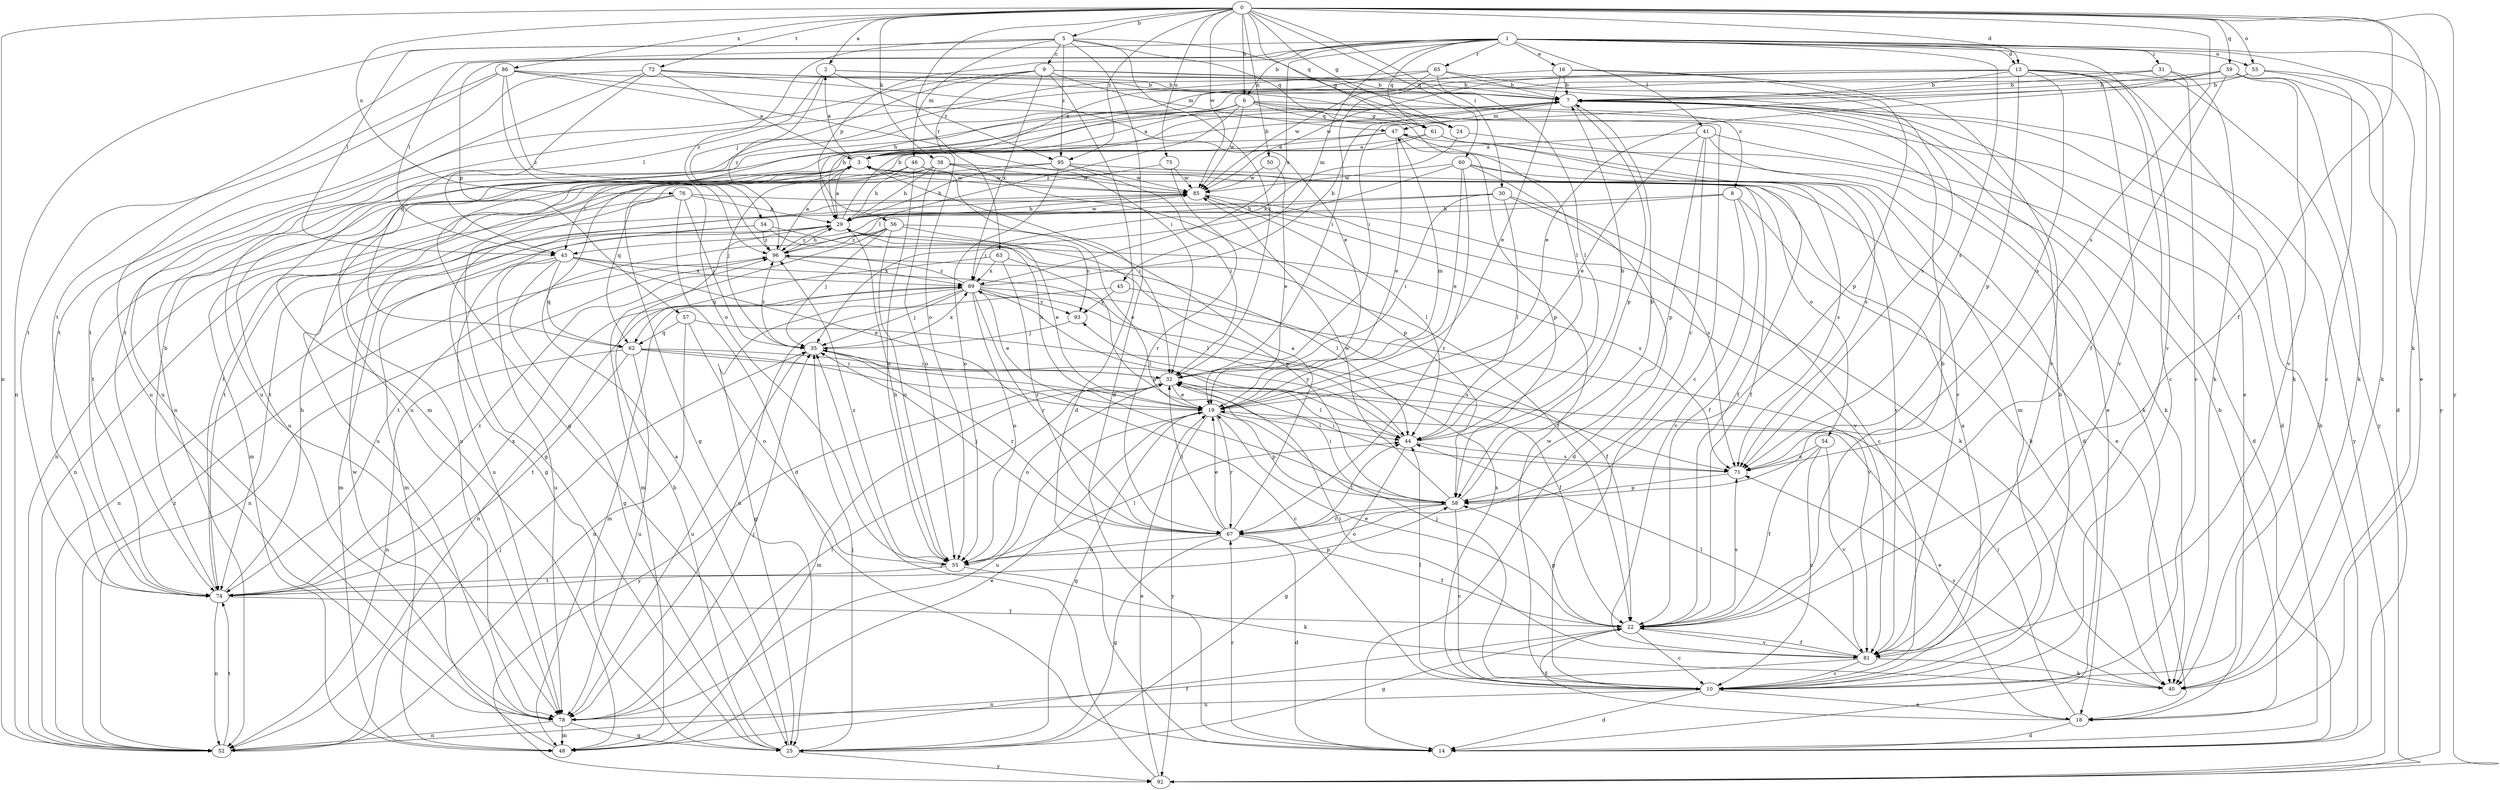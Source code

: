 strict digraph  {
0;
1;
2;
3;
5;
6;
7;
8;
9;
10;
13;
14;
16;
18;
19;
22;
24;
25;
29;
30;
31;
32;
34;
35;
38;
40;
41;
43;
44;
45;
46;
47;
48;
50;
52;
53;
54;
55;
56;
57;
58;
59;
60;
61;
62;
63;
65;
67;
71;
72;
74;
75;
76;
78;
81;
85;
86;
89;
92;
93;
95;
96;
0 -> 2  [label=a];
0 -> 5  [label=b];
0 -> 6  [label=b];
0 -> 13  [label=d];
0 -> 22  [label=f];
0 -> 24  [label=g];
0 -> 30  [label=i];
0 -> 38  [label=k];
0 -> 40  [label=k];
0 -> 50  [label=n];
0 -> 52  [label=n];
0 -> 53  [label=o];
0 -> 59  [label=q];
0 -> 60  [label=q];
0 -> 61  [label=q];
0 -> 63  [label=r];
0 -> 71  [label=s];
0 -> 72  [label=t];
0 -> 75  [label=u];
0 -> 76  [label=u];
0 -> 85  [label=w];
0 -> 86  [label=x];
0 -> 92  [label=y];
0 -> 95  [label=z];
1 -> 6  [label=b];
1 -> 13  [label=d];
1 -> 16  [label=e];
1 -> 18  [label=e];
1 -> 31  [label=i];
1 -> 41  [label=l];
1 -> 43  [label=l];
1 -> 45  [label=m];
1 -> 53  [label=o];
1 -> 56  [label=p];
1 -> 57  [label=p];
1 -> 61  [label=q];
1 -> 65  [label=r];
1 -> 71  [label=s];
1 -> 74  [label=t];
1 -> 81  [label=v];
1 -> 89  [label=x];
1 -> 92  [label=y];
2 -> 7  [label=b];
2 -> 8  [label=c];
2 -> 34  [label=j];
2 -> 43  [label=l];
2 -> 95  [label=z];
3 -> 2  [label=a];
3 -> 7  [label=b];
3 -> 18  [label=e];
3 -> 35  [label=j];
3 -> 43  [label=l];
3 -> 54  [label=o];
3 -> 74  [label=t];
3 -> 78  [label=u];
3 -> 85  [label=w];
5 -> 9  [label=c];
5 -> 14  [label=d];
5 -> 24  [label=g];
5 -> 32  [label=i];
5 -> 43  [label=l];
5 -> 46  [label=m];
5 -> 52  [label=n];
5 -> 61  [label=q];
5 -> 95  [label=z];
5 -> 96  [label=z];
6 -> 3  [label=a];
6 -> 14  [label=d];
6 -> 18  [label=e];
6 -> 24  [label=g];
6 -> 25  [label=g];
6 -> 29  [label=h];
6 -> 61  [label=q];
6 -> 85  [label=w];
6 -> 96  [label=z];
7 -> 47  [label=m];
7 -> 58  [label=p];
7 -> 78  [label=u];
7 -> 92  [label=y];
8 -> 22  [label=f];
8 -> 29  [label=h];
8 -> 40  [label=k];
8 -> 43  [label=l];
8 -> 81  [label=v];
9 -> 7  [label=b];
9 -> 14  [label=d];
9 -> 18  [label=e];
9 -> 47  [label=m];
9 -> 55  [label=o];
9 -> 74  [label=t];
9 -> 89  [label=x];
9 -> 96  [label=z];
10 -> 3  [label=a];
10 -> 7  [label=b];
10 -> 14  [label=d];
10 -> 18  [label=e];
10 -> 35  [label=j];
10 -> 44  [label=l];
10 -> 47  [label=m];
10 -> 78  [label=u];
10 -> 85  [label=w];
10 -> 89  [label=x];
13 -> 7  [label=b];
13 -> 10  [label=c];
13 -> 29  [label=h];
13 -> 40  [label=k];
13 -> 58  [label=p];
13 -> 71  [label=s];
13 -> 74  [label=t];
13 -> 81  [label=v];
13 -> 85  [label=w];
13 -> 92  [label=y];
14 -> 7  [label=b];
14 -> 67  [label=r];
16 -> 7  [label=b];
16 -> 19  [label=e];
16 -> 32  [label=i];
16 -> 58  [label=p];
16 -> 81  [label=v];
18 -> 7  [label=b];
18 -> 14  [label=d];
18 -> 19  [label=e];
18 -> 22  [label=f];
18 -> 32  [label=i];
19 -> 25  [label=g];
19 -> 29  [label=h];
19 -> 44  [label=l];
19 -> 47  [label=m];
19 -> 58  [label=p];
19 -> 67  [label=r];
19 -> 78  [label=u];
19 -> 92  [label=y];
22 -> 7  [label=b];
22 -> 10  [label=c];
22 -> 19  [label=e];
22 -> 25  [label=g];
22 -> 58  [label=p];
22 -> 71  [label=s];
22 -> 81  [label=v];
24 -> 14  [label=d];
24 -> 89  [label=x];
25 -> 3  [label=a];
25 -> 29  [label=h];
25 -> 35  [label=j];
25 -> 92  [label=y];
29 -> 3  [label=a];
29 -> 7  [label=b];
29 -> 19  [label=e];
29 -> 48  [label=m];
29 -> 58  [label=p];
29 -> 85  [label=w];
29 -> 96  [label=z];
30 -> 10  [label=c];
30 -> 29  [label=h];
30 -> 32  [label=i];
30 -> 44  [label=l];
30 -> 71  [label=s];
30 -> 74  [label=t];
31 -> 7  [label=b];
31 -> 10  [label=c];
31 -> 40  [label=k];
31 -> 48  [label=m];
32 -> 19  [label=e];
32 -> 44  [label=l];
32 -> 48  [label=m];
32 -> 55  [label=o];
32 -> 92  [label=y];
34 -> 22  [label=f];
34 -> 48  [label=m];
34 -> 71  [label=s];
34 -> 78  [label=u];
34 -> 96  [label=z];
35 -> 32  [label=i];
35 -> 67  [label=r];
35 -> 78  [label=u];
35 -> 89  [label=x];
35 -> 96  [label=z];
38 -> 22  [label=f];
38 -> 29  [label=h];
38 -> 48  [label=m];
38 -> 55  [label=o];
38 -> 58  [label=p];
38 -> 78  [label=u];
38 -> 85  [label=w];
40 -> 71  [label=s];
41 -> 3  [label=a];
41 -> 14  [label=d];
41 -> 19  [label=e];
41 -> 40  [label=k];
41 -> 58  [label=p];
41 -> 67  [label=r];
43 -> 19  [label=e];
43 -> 25  [label=g];
43 -> 44  [label=l];
43 -> 52  [label=n];
43 -> 62  [label=q];
43 -> 78  [label=u];
43 -> 89  [label=x];
44 -> 7  [label=b];
44 -> 25  [label=g];
44 -> 71  [label=s];
44 -> 93  [label=y];
45 -> 22  [label=f];
45 -> 78  [label=u];
45 -> 93  [label=y];
46 -> 25  [label=g];
46 -> 29  [label=h];
46 -> 32  [label=i];
46 -> 52  [label=n];
46 -> 55  [label=o];
46 -> 85  [label=w];
47 -> 3  [label=a];
47 -> 19  [label=e];
47 -> 58  [label=p];
47 -> 71  [label=s];
47 -> 78  [label=u];
48 -> 19  [label=e];
48 -> 22  [label=f];
48 -> 85  [label=w];
50 -> 19  [label=e];
50 -> 85  [label=w];
52 -> 35  [label=j];
52 -> 74  [label=t];
52 -> 96  [label=z];
53 -> 7  [label=b];
53 -> 10  [label=c];
53 -> 40  [label=k];
53 -> 52  [label=n];
54 -> 10  [label=c];
54 -> 22  [label=f];
54 -> 71  [label=s];
54 -> 81  [label=v];
55 -> 29  [label=h];
55 -> 40  [label=k];
55 -> 44  [label=l];
55 -> 74  [label=t];
55 -> 96  [label=z];
56 -> 19  [label=e];
56 -> 35  [label=j];
56 -> 48  [label=m];
56 -> 55  [label=o];
56 -> 74  [label=t];
56 -> 93  [label=y];
56 -> 96  [label=z];
57 -> 52  [label=n];
57 -> 55  [label=o];
57 -> 62  [label=q];
57 -> 71  [label=s];
58 -> 7  [label=b];
58 -> 10  [label=c];
58 -> 32  [label=i];
58 -> 55  [label=o];
58 -> 67  [label=r];
58 -> 85  [label=w];
59 -> 7  [label=b];
59 -> 14  [label=d];
59 -> 19  [label=e];
59 -> 22  [label=f];
59 -> 32  [label=i];
59 -> 40  [label=k];
59 -> 81  [label=v];
60 -> 14  [label=d];
60 -> 19  [label=e];
60 -> 35  [label=j];
60 -> 67  [label=r];
60 -> 71  [label=s];
60 -> 81  [label=v];
60 -> 85  [label=w];
61 -> 3  [label=a];
61 -> 25  [label=g];
61 -> 40  [label=k];
61 -> 81  [label=v];
62 -> 10  [label=c];
62 -> 22  [label=f];
62 -> 32  [label=i];
62 -> 52  [label=n];
62 -> 74  [label=t];
62 -> 78  [label=u];
63 -> 58  [label=p];
63 -> 62  [label=q];
63 -> 67  [label=r];
63 -> 89  [label=x];
65 -> 3  [label=a];
65 -> 7  [label=b];
65 -> 44  [label=l];
65 -> 71  [label=s];
65 -> 78  [label=u];
65 -> 85  [label=w];
67 -> 3  [label=a];
67 -> 14  [label=d];
67 -> 19  [label=e];
67 -> 22  [label=f];
67 -> 25  [label=g];
67 -> 32  [label=i];
67 -> 35  [label=j];
67 -> 44  [label=l];
67 -> 55  [label=o];
71 -> 32  [label=i];
71 -> 58  [label=p];
72 -> 3  [label=a];
72 -> 7  [label=b];
72 -> 10  [label=c];
72 -> 19  [label=e];
72 -> 62  [label=q];
72 -> 74  [label=t];
72 -> 78  [label=u];
74 -> 7  [label=b];
74 -> 22  [label=f];
74 -> 29  [label=h];
74 -> 52  [label=n];
74 -> 58  [label=p];
74 -> 89  [label=x];
74 -> 96  [label=z];
75 -> 62  [label=q];
75 -> 67  [label=r];
75 -> 85  [label=w];
76 -> 14  [label=d];
76 -> 25  [label=g];
76 -> 29  [label=h];
76 -> 35  [label=j];
76 -> 40  [label=k];
76 -> 52  [label=n];
78 -> 25  [label=g];
78 -> 32  [label=i];
78 -> 35  [label=j];
78 -> 48  [label=m];
78 -> 52  [label=n];
81 -> 10  [label=c];
81 -> 22  [label=f];
81 -> 32  [label=i];
81 -> 40  [label=k];
81 -> 44  [label=l];
81 -> 52  [label=n];
85 -> 29  [label=h];
85 -> 44  [label=l];
85 -> 74  [label=t];
85 -> 81  [label=v];
86 -> 7  [label=b];
86 -> 32  [label=i];
86 -> 44  [label=l];
86 -> 55  [label=o];
86 -> 74  [label=t];
86 -> 78  [label=u];
86 -> 96  [label=z];
89 -> 7  [label=b];
89 -> 19  [label=e];
89 -> 25  [label=g];
89 -> 35  [label=j];
89 -> 44  [label=l];
89 -> 48  [label=m];
89 -> 52  [label=n];
89 -> 55  [label=o];
89 -> 67  [label=r];
89 -> 81  [label=v];
89 -> 93  [label=y];
89 -> 96  [label=z];
92 -> 19  [label=e];
92 -> 35  [label=j];
93 -> 35  [label=j];
95 -> 22  [label=f];
95 -> 29  [label=h];
95 -> 32  [label=i];
95 -> 55  [label=o];
95 -> 74  [label=t];
95 -> 85  [label=w];
96 -> 3  [label=a];
96 -> 29  [label=h];
96 -> 44  [label=l];
96 -> 52  [label=n];
96 -> 89  [label=x];
}
